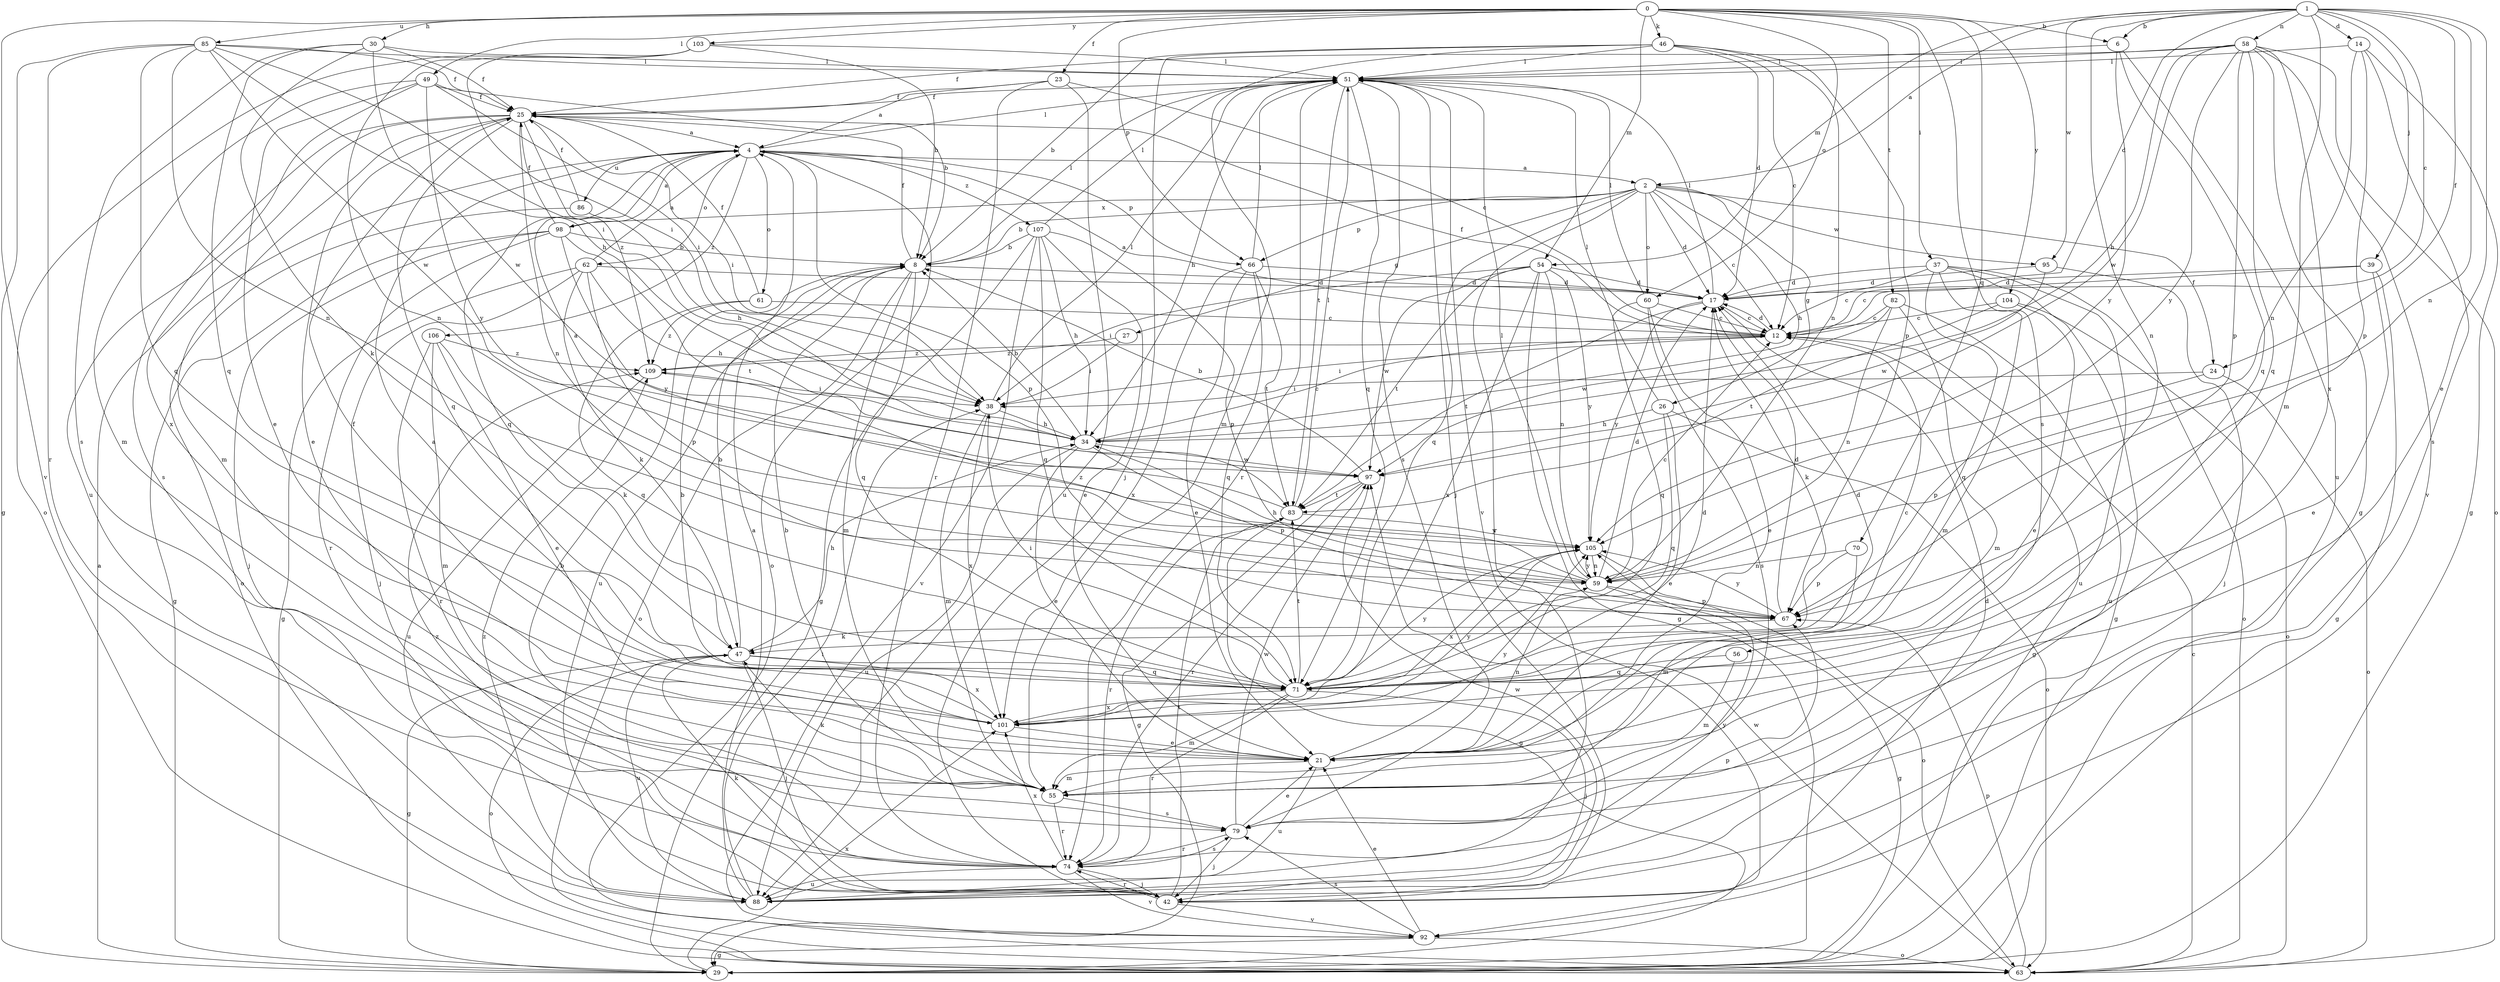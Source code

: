 strict digraph  {
0;
1;
2;
4;
6;
8;
12;
14;
17;
21;
23;
24;
25;
26;
27;
29;
30;
34;
37;
38;
39;
42;
46;
47;
49;
51;
54;
55;
56;
58;
59;
60;
61;
62;
63;
66;
67;
70;
71;
74;
79;
82;
83;
85;
86;
88;
92;
95;
97;
98;
101;
103;
104;
105;
106;
107;
109;
0 -> 6  [label=b];
0 -> 23  [label=f];
0 -> 30  [label=h];
0 -> 37  [label=i];
0 -> 46  [label=k];
0 -> 49  [label=l];
0 -> 54  [label=m];
0 -> 60  [label=o];
0 -> 66  [label=p];
0 -> 70  [label=q];
0 -> 79  [label=s];
0 -> 82  [label=t];
0 -> 85  [label=u];
0 -> 92  [label=v];
0 -> 103  [label=y];
0 -> 104  [label=y];
1 -> 2  [label=a];
1 -> 6  [label=b];
1 -> 12  [label=c];
1 -> 14  [label=d];
1 -> 17  [label=d];
1 -> 21  [label=e];
1 -> 24  [label=f];
1 -> 39  [label=j];
1 -> 54  [label=m];
1 -> 55  [label=m];
1 -> 56  [label=n];
1 -> 58  [label=n];
1 -> 59  [label=n];
1 -> 95  [label=w];
2 -> 8  [label=b];
2 -> 12  [label=c];
2 -> 17  [label=d];
2 -> 24  [label=f];
2 -> 26  [label=g];
2 -> 27  [label=g];
2 -> 34  [label=h];
2 -> 60  [label=o];
2 -> 66  [label=p];
2 -> 71  [label=q];
2 -> 74  [label=r];
2 -> 95  [label=w];
2 -> 98  [label=x];
4 -> 2  [label=a];
4 -> 51  [label=l];
4 -> 61  [label=o];
4 -> 62  [label=o];
4 -> 63  [label=o];
4 -> 66  [label=p];
4 -> 67  [label=p];
4 -> 71  [label=q];
4 -> 86  [label=u];
4 -> 106  [label=z];
4 -> 107  [label=z];
6 -> 51  [label=l];
6 -> 71  [label=q];
6 -> 88  [label=u];
6 -> 105  [label=y];
8 -> 17  [label=d];
8 -> 25  [label=f];
8 -> 51  [label=l];
8 -> 55  [label=m];
8 -> 63  [label=o];
8 -> 71  [label=q];
8 -> 88  [label=u];
12 -> 4  [label=a];
12 -> 17  [label=d];
12 -> 25  [label=f];
12 -> 29  [label=g];
12 -> 38  [label=i];
12 -> 109  [label=z];
14 -> 29  [label=g];
14 -> 51  [label=l];
14 -> 59  [label=n];
14 -> 67  [label=p];
14 -> 79  [label=s];
17 -> 12  [label=c];
17 -> 47  [label=k];
17 -> 51  [label=l];
17 -> 83  [label=t];
17 -> 105  [label=y];
21 -> 55  [label=m];
21 -> 59  [label=n];
21 -> 88  [label=u];
21 -> 105  [label=y];
23 -> 4  [label=a];
23 -> 12  [label=c];
23 -> 25  [label=f];
23 -> 74  [label=r];
23 -> 88  [label=u];
24 -> 38  [label=i];
24 -> 63  [label=o];
24 -> 67  [label=p];
25 -> 4  [label=a];
25 -> 21  [label=e];
25 -> 38  [label=i];
25 -> 55  [label=m];
25 -> 59  [label=n];
25 -> 71  [label=q];
25 -> 79  [label=s];
25 -> 101  [label=x];
25 -> 109  [label=z];
26 -> 21  [label=e];
26 -> 34  [label=h];
26 -> 51  [label=l];
26 -> 63  [label=o];
26 -> 71  [label=q];
27 -> 38  [label=i];
27 -> 109  [label=z];
29 -> 4  [label=a];
29 -> 101  [label=x];
30 -> 25  [label=f];
30 -> 47  [label=k];
30 -> 51  [label=l];
30 -> 71  [label=q];
30 -> 79  [label=s];
30 -> 97  [label=w];
34 -> 8  [label=b];
34 -> 12  [label=c];
34 -> 21  [label=e];
34 -> 67  [label=p];
34 -> 88  [label=u];
34 -> 97  [label=w];
37 -> 12  [label=c];
37 -> 17  [label=d];
37 -> 29  [label=g];
37 -> 55  [label=m];
37 -> 63  [label=o];
37 -> 71  [label=q];
37 -> 88  [label=u];
38 -> 34  [label=h];
38 -> 51  [label=l];
38 -> 55  [label=m];
38 -> 101  [label=x];
39 -> 12  [label=c];
39 -> 17  [label=d];
39 -> 21  [label=e];
39 -> 29  [label=g];
42 -> 17  [label=d];
42 -> 47  [label=k];
42 -> 74  [label=r];
42 -> 83  [label=t];
42 -> 92  [label=v];
42 -> 97  [label=w];
42 -> 109  [label=z];
46 -> 8  [label=b];
46 -> 12  [label=c];
46 -> 17  [label=d];
46 -> 42  [label=j];
46 -> 51  [label=l];
46 -> 55  [label=m];
46 -> 59  [label=n];
46 -> 67  [label=p];
47 -> 8  [label=b];
47 -> 29  [label=g];
47 -> 34  [label=h];
47 -> 42  [label=j];
47 -> 63  [label=o];
47 -> 71  [label=q];
47 -> 88  [label=u];
47 -> 101  [label=x];
49 -> 8  [label=b];
49 -> 21  [label=e];
49 -> 25  [label=f];
49 -> 38  [label=i];
49 -> 55  [label=m];
49 -> 88  [label=u];
49 -> 105  [label=y];
51 -> 25  [label=f];
51 -> 34  [label=h];
51 -> 42  [label=j];
51 -> 71  [label=q];
51 -> 74  [label=r];
51 -> 79  [label=s];
51 -> 83  [label=t];
51 -> 92  [label=v];
54 -> 17  [label=d];
54 -> 29  [label=g];
54 -> 38  [label=i];
54 -> 59  [label=n];
54 -> 83  [label=t];
54 -> 97  [label=w];
54 -> 101  [label=x];
54 -> 105  [label=y];
55 -> 8  [label=b];
55 -> 47  [label=k];
55 -> 74  [label=r];
55 -> 79  [label=s];
56 -> 55  [label=m];
56 -> 71  [label=q];
58 -> 25  [label=f];
58 -> 29  [label=g];
58 -> 34  [label=h];
58 -> 51  [label=l];
58 -> 63  [label=o];
58 -> 67  [label=p];
58 -> 71  [label=q];
58 -> 92  [label=v];
58 -> 97  [label=w];
58 -> 101  [label=x];
58 -> 105  [label=y];
59 -> 12  [label=c];
59 -> 17  [label=d];
59 -> 29  [label=g];
59 -> 34  [label=h];
59 -> 51  [label=l];
59 -> 67  [label=p];
59 -> 105  [label=y];
59 -> 109  [label=z];
60 -> 12  [label=c];
60 -> 21  [label=e];
60 -> 51  [label=l];
60 -> 71  [label=q];
60 -> 79  [label=s];
61 -> 12  [label=c];
61 -> 25  [label=f];
61 -> 71  [label=q];
61 -> 109  [label=z];
62 -> 4  [label=a];
62 -> 17  [label=d];
62 -> 29  [label=g];
62 -> 34  [label=h];
62 -> 42  [label=j];
62 -> 47  [label=k];
62 -> 67  [label=p];
63 -> 12  [label=c];
63 -> 67  [label=p];
63 -> 97  [label=w];
66 -> 17  [label=d];
66 -> 21  [label=e];
66 -> 51  [label=l];
66 -> 71  [label=q];
66 -> 83  [label=t];
66 -> 101  [label=x];
67 -> 17  [label=d];
67 -> 47  [label=k];
67 -> 105  [label=y];
70 -> 55  [label=m];
70 -> 59  [label=n];
70 -> 67  [label=p];
71 -> 12  [label=c];
71 -> 17  [label=d];
71 -> 38  [label=i];
71 -> 42  [label=j];
71 -> 55  [label=m];
71 -> 74  [label=r];
71 -> 83  [label=t];
71 -> 101  [label=x];
71 -> 105  [label=y];
74 -> 8  [label=b];
74 -> 42  [label=j];
74 -> 79  [label=s];
74 -> 88  [label=u];
74 -> 92  [label=v];
74 -> 101  [label=x];
79 -> 21  [label=e];
79 -> 42  [label=j];
79 -> 74  [label=r];
79 -> 97  [label=w];
82 -> 12  [label=c];
82 -> 55  [label=m];
82 -> 59  [label=n];
82 -> 88  [label=u];
82 -> 97  [label=w];
83 -> 4  [label=a];
83 -> 29  [label=g];
83 -> 51  [label=l];
83 -> 74  [label=r];
83 -> 105  [label=y];
85 -> 25  [label=f];
85 -> 29  [label=g];
85 -> 34  [label=h];
85 -> 38  [label=i];
85 -> 51  [label=l];
85 -> 59  [label=n];
85 -> 71  [label=q];
85 -> 74  [label=r];
85 -> 97  [label=w];
86 -> 25  [label=f];
86 -> 34  [label=h];
86 -> 63  [label=o];
88 -> 4  [label=a];
88 -> 38  [label=i];
88 -> 67  [label=p];
88 -> 105  [label=y];
88 -> 109  [label=z];
92 -> 21  [label=e];
92 -> 29  [label=g];
92 -> 63  [label=o];
92 -> 79  [label=s];
95 -> 17  [label=d];
95 -> 42  [label=j];
95 -> 97  [label=w];
97 -> 8  [label=b];
97 -> 29  [label=g];
97 -> 74  [label=r];
97 -> 83  [label=t];
98 -> 4  [label=a];
98 -> 8  [label=b];
98 -> 25  [label=f];
98 -> 29  [label=g];
98 -> 42  [label=j];
98 -> 74  [label=r];
98 -> 83  [label=t];
98 -> 105  [label=y];
101 -> 4  [label=a];
101 -> 8  [label=b];
101 -> 17  [label=d];
101 -> 21  [label=e];
101 -> 25  [label=f];
101 -> 105  [label=y];
103 -> 8  [label=b];
103 -> 38  [label=i];
103 -> 51  [label=l];
103 -> 59  [label=n];
103 -> 63  [label=o];
104 -> 12  [label=c];
104 -> 21  [label=e];
104 -> 63  [label=o];
104 -> 83  [label=t];
105 -> 59  [label=n];
105 -> 63  [label=o];
105 -> 101  [label=x];
106 -> 21  [label=e];
106 -> 47  [label=k];
106 -> 55  [label=m];
106 -> 74  [label=r];
106 -> 109  [label=z];
107 -> 8  [label=b];
107 -> 21  [label=e];
107 -> 29  [label=g];
107 -> 34  [label=h];
107 -> 51  [label=l];
107 -> 67  [label=p];
107 -> 71  [label=q];
107 -> 92  [label=v];
109 -> 38  [label=i];
109 -> 88  [label=u];
}

